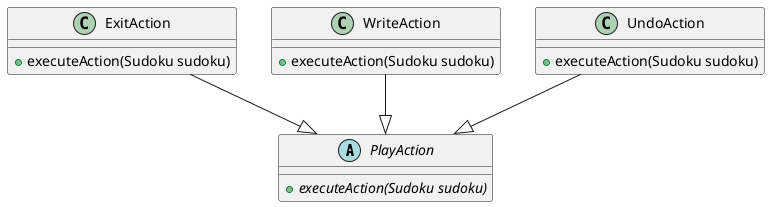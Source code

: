 @startuml
abstract class PlayAction {
   + {abstract} executeAction(Sudoku sudoku)
}

class ExitAction {
    + executeAction(Sudoku sudoku)
}

class WriteAction {
    + executeAction(Sudoku sudoku)
}

class UndoAction {
    + executeAction(Sudoku sudoku)
}

ExitAction --|> PlayAction
WriteAction --|> PlayAction
UndoAction --|> PlayAction
@enduml
